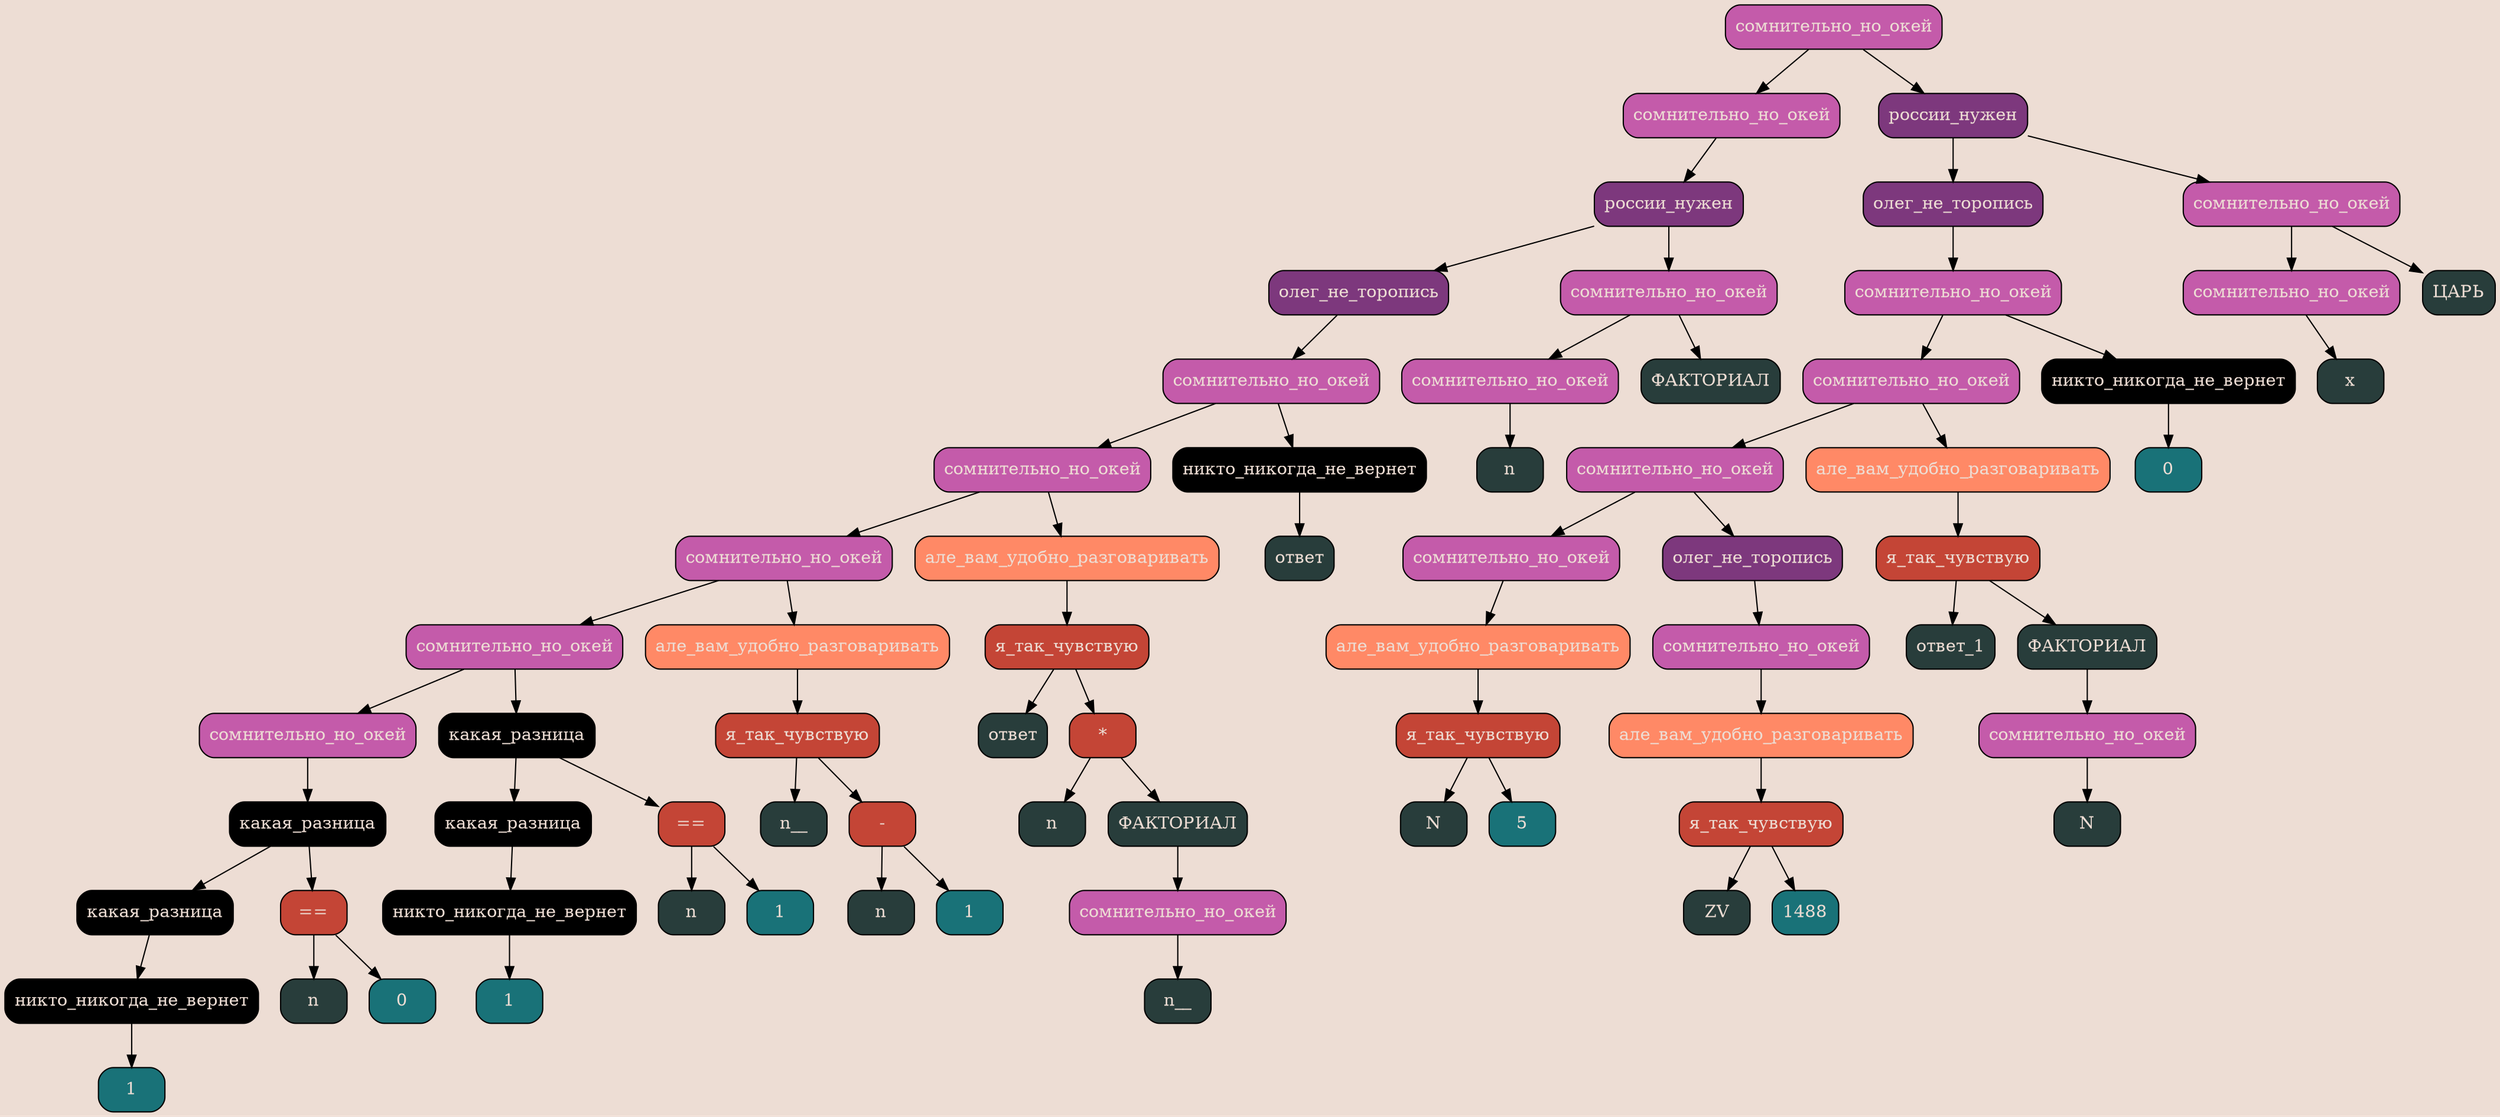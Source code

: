 digraph TREE {
bgcolor ="#EDDDD4"
	node_1543797114 [style = "filled, rounded", shape = rectangle, label = "сомнительно_но_окей", fillcolor = "#C45BAA", fontcolor = "#EDDDD4"];
	node_951099552 [style = "filled, rounded", shape = rectangle, label = "сомнительно_но_окей", fillcolor = "#C45BAA", fontcolor = "#EDDDD4"];
	node_2134116442 [style = "filled, rounded", shape = rectangle, label = "россии_нужен", fillcolor = "#7D387D", fontcolor = "#EDDDD4"];
	node_1477986071 [style = "filled, rounded", shape = rectangle, label = "олег_не_торопись", fillcolor = "#7D387D", fontcolor = "#EDDDD4"];
	node_1151146158 [style = "filled, rounded", shape = rectangle, label = "сомнительно_но_окей", fillcolor = "#C45BAA", fontcolor = "#EDDDD4"];
	node_1844193783 [style = "filled, rounded", shape = rectangle, label = "сомнительно_но_окей", fillcolor = "#C45BAA", fontcolor = "#EDDDD4"];
	node_81174876 [style = "filled, rounded", shape = rectangle, label = "сомнительно_но_окей", fillcolor = "#C45BAA", fontcolor = "#EDDDD4"];
	node_326836500 [style = "filled, rounded", shape = rectangle, label = "сомнительно_но_окей", fillcolor = "#C45BAA", fontcolor = "#EDDDD4"];
	node_759405495 [style = "filled, rounded", shape = rectangle, label = "сомнительно_но_окей", fillcolor = "#C45BAA", fontcolor = "#EDDDD4"];
	node_1149141318 [style = "filled, rounded", shape = rectangle, label = "какая_разница", fillcolor = "#000000", fontcolor = "#EDDDD4"];
	node_1938977780 [style = "filled, rounded", shape = rectangle, label = "какая_разница", fillcolor = "#000000", fontcolor = "#EDDDD4"];
	node_1611302695 [style = "filled, rounded", shape = rectangle, label = "никто_никогда_не_вернет", fillcolor = "#000000", fontcolor = "#EDDDD4"];
	node_581101892 [style = "filled, rounded", shape = rectangle, label = "1", fillcolor = "#197278", fontcolor = "#EDDDD4"];
	node_1611302695 -> node_581101892;
	node_1938977780 -> node_1611302695;
	node_203645747 [style = "filled, rounded", shape = rectangle, label = "==", fillcolor = "#C44536", fontcolor = "#EDDDD4"];
	node_2066330266 [style = "filled, rounded", shape = rectangle, label = "n", fillcolor = "#283D3B", fontcolor = "#EDDDD4"];
	node_959216608 [style = "filled, rounded", shape = rectangle, label = "0", fillcolor = "#197278", fontcolor = "#EDDDD4"];
	node_203645747 -> node_2066330266;
	node_203645747 -> node_959216608;
	node_1149141318 -> node_1938977780;
	node_1149141318 -> node_203645747;
	node_759405495 -> node_1149141318;
	node_1514468408 [style = "filled, rounded", shape = rectangle, label = "какая_разница", fillcolor = "#000000", fontcolor = "#EDDDD4"];
	node_204838359 [style = "filled, rounded", shape = rectangle, label = "какая_разница", fillcolor = "#000000", fontcolor = "#EDDDD4"];
	node_1995982537 [style = "filled, rounded", shape = rectangle, label = "никто_никогда_не_вернет", fillcolor = "#000000", fontcolor = "#EDDDD4"];
	node_1422528542 [style = "filled, rounded", shape = rectangle, label = "1", fillcolor = "#197278", fontcolor = "#EDDDD4"];
	node_1995982537 -> node_1422528542;
	node_204838359 -> node_1995982537;
	node_2146352132 [style = "filled, rounded", shape = rectangle, label = "==", fillcolor = "#C44536", fontcolor = "#EDDDD4"];
	node_1000387474 [style = "filled, rounded", shape = rectangle, label = "n", fillcolor = "#283D3B", fontcolor = "#EDDDD4"];
	node_353586501 [style = "filled, rounded", shape = rectangle, label = "1", fillcolor = "#197278", fontcolor = "#EDDDD4"];
	node_2146352132 -> node_1000387474;
	node_2146352132 -> node_353586501;
	node_1514468408 -> node_204838359;
	node_1514468408 -> node_2146352132;
	node_326836500 -> node_759405495;
	node_326836500 -> node_1514468408;
	node_1555307191 [style = "filled, rounded", shape = rectangle, label = "але_вам_удобно_разговаривать", fillcolor = "#FF8966", fontcolor = "#EDDDD4"];
	node_1355154804 [style = "filled, rounded", shape = rectangle, label = "я_так_чувствую", fillcolor = "#C44536", fontcolor = "#EDDDD4"];
	node_173672987 [style = "filled, rounded", shape = rectangle, label = "n__", fillcolor = "#283D3B", fontcolor = "#EDDDD4"];
	node_1634275043 [style = "filled, rounded", shape = rectangle, label = "-", fillcolor = "#C44536", fontcolor = "#EDDDD4"];
	node_1492340747 [style = "filled, rounded", shape = rectangle, label = "n", fillcolor = "#283D3B", fontcolor = "#EDDDD4"];
	node_384018591 [style = "filled, rounded", shape = rectangle, label = "1", fillcolor = "#197278", fontcolor = "#EDDDD4"];
	node_1634275043 -> node_1492340747;
	node_1634275043 -> node_384018591;
	node_1355154804 -> node_173672987;
	node_1355154804 -> node_1634275043;
	node_1555307191 -> node_1355154804;
	node_81174876 -> node_326836500;
	node_81174876 -> node_1555307191;
	node_553859496 [style = "filled, rounded", shape = rectangle, label = "але_вам_удобно_разговаривать", fillcolor = "#FF8966", fontcolor = "#EDDDD4"];
	node_53834727 [style = "filled, rounded", shape = rectangle, label = "я_так_чувствую", fillcolor = "#C44536", fontcolor = "#EDDDD4"];
	node_1927815705 [style = "filled, rounded", shape = rectangle, label = "ответ", fillcolor = "#283D3B", fontcolor = "#EDDDD4"];
	node_1504959048 [style = "filled, rounded", shape = rectangle, label = "*", fillcolor = "#C44536", fontcolor = "#EDDDD4"];
	node_40467521 [style = "filled, rounded", shape = rectangle, label = "n", fillcolor = "#283D3B", fontcolor = "#EDDDD4"];
	node_1258318128 [style = "filled, rounded", shape = rectangle, label = "ФАКТОРИАЛ", fillcolor = "#283D3B", fontcolor = "#EDDDD4"];
	node_508621558 [style = "filled, rounded", shape = rectangle, label = "сомнительно_но_окей", fillcolor = "#C45BAA", fontcolor = "#EDDDD4"];
	node_1884661304 [style = "filled, rounded", shape = rectangle, label = "n__", fillcolor = "#283D3B", fontcolor = "#EDDDD4"];
	node_508621558 -> node_1884661304;
	node_1258318128 -> node_508621558;
	node_1504959048 -> node_40467521;
	node_1504959048 -> node_1258318128;
	node_53834727 -> node_1927815705;
	node_53834727 -> node_1504959048;
	node_553859496 -> node_53834727;
	node_1844193783 -> node_81174876;
	node_1844193783 -> node_553859496;
	node_1339493005 [style = "filled, rounded", shape = rectangle, label = "никто_никогда_не_вернет", fillcolor = "#000000", fontcolor = "#EDDDD4"];
	node_835458059 [style = "filled, rounded", shape = rectangle, label = "ответ", fillcolor = "#283D3B", fontcolor = "#EDDDD4"];
	node_1339493005 -> node_835458059;
	node_1151146158 -> node_1844193783;
	node_1151146158 -> node_1339493005;
	node_1477986071 -> node_1151146158;
	node_496583151 [style = "filled, rounded", shape = rectangle, label = "сомнительно_но_окей", fillcolor = "#C45BAA", fontcolor = "#EDDDD4"];
	node_341150675 [style = "filled, rounded", shape = rectangle, label = "сомнительно_но_окей", fillcolor = "#C45BAA", fontcolor = "#EDDDD4"];
	node_626952191 [style = "filled, rounded", shape = rectangle, label = "n", fillcolor = "#283D3B", fontcolor = "#EDDDD4"];
	node_341150675 -> node_626952191;
	node_2107885847 [style = "filled, rounded", shape = rectangle, label = "ФАКТОРИАЛ", fillcolor = "#283D3B", fontcolor = "#EDDDD4"];
	node_496583151 -> node_341150675;
	node_496583151 -> node_2107885847;
	node_2134116442 -> node_1477986071;
	node_2134116442 -> node_496583151;
	node_951099552 -> node_2134116442;
	node_922252567 [style = "filled, rounded", shape = rectangle, label = "россии_нужен", fillcolor = "#7D387D", fontcolor = "#EDDDD4"];
	node_830597938 [style = "filled, rounded", shape = rectangle, label = "олег_не_торопись", fillcolor = "#7D387D", fontcolor = "#EDDDD4"];
	node_2026732465 [style = "filled, rounded", shape = rectangle, label = "сомнительно_но_окей", fillcolor = "#C45BAA", fontcolor = "#EDDDD4"];
	node_1881469175 [style = "filled, rounded", shape = rectangle, label = "сомнительно_но_окей", fillcolor = "#C45BAA", fontcolor = "#EDDDD4"];
	node_197582698 [style = "filled, rounded", shape = rectangle, label = "сомнительно_но_окей", fillcolor = "#C45BAA", fontcolor = "#EDDDD4"];
	node_84087176 [style = "filled, rounded", shape = rectangle, label = "сомнительно_но_окей", fillcolor = "#C45BAA", fontcolor = "#EDDDD4"];
	node_1729968065 [style = "filled, rounded", shape = rectangle, label = "але_вам_удобно_разговаривать", fillcolor = "#FF8966", fontcolor = "#EDDDD4"];
	node_1620111240 [style = "filled, rounded", shape = rectangle, label = "я_так_чувствую", fillcolor = "#C44536", fontcolor = "#EDDDD4"];
	node_82955660 [style = "filled, rounded", shape = rectangle, label = "N", fillcolor = "#283D3B", fontcolor = "#EDDDD4"];
	node_582871891 [style = "filled, rounded", shape = rectangle, label = "5", fillcolor = "#197278", fontcolor = "#EDDDD4"];
	node_1620111240 -> node_82955660;
	node_1620111240 -> node_582871891;
	node_1729968065 -> node_1620111240;
	node_84087176 -> node_1729968065;
	node_1973697741 [style = "filled, rounded", shape = rectangle, label = "олег_не_торопись", fillcolor = "#7D387D", fontcolor = "#EDDDD4"];
	node_1638262851 [style = "filled, rounded", shape = rectangle, label = "сомнительно_но_окей", fillcolor = "#C45BAA", fontcolor = "#EDDDD4"];
	node_1938026696 [style = "filled, rounded", shape = rectangle, label = "але_вам_удобно_разговаривать", fillcolor = "#FF8966", fontcolor = "#EDDDD4"];
	node_2147370729 [style = "filled, rounded", shape = rectangle, label = "я_так_чувствую", fillcolor = "#C44536", fontcolor = "#EDDDD4"];
	node_1125054247 [style = "filled, rounded", shape = rectangle, label = "ZV", fillcolor = "#283D3B", fontcolor = "#EDDDD4"];
	node_1282883795 [style = "filled, rounded", shape = rectangle, label = "1488", fillcolor = "#197278", fontcolor = "#EDDDD4"];
	node_2147370729 -> node_1125054247;
	node_2147370729 -> node_1282883795;
	node_1938026696 -> node_2147370729;
	node_1638262851 -> node_1938026696;
	node_1973697741 -> node_1638262851;
	node_197582698 -> node_84087176;
	node_197582698 -> node_1973697741;
	node_383905672 [style = "filled, rounded", shape = rectangle, label = "але_вам_удобно_разговаривать", fillcolor = "#FF8966", fontcolor = "#EDDDD4"];
	node_1678913743 [style = "filled, rounded", shape = rectangle, label = "я_так_чувствую", fillcolor = "#C44536", fontcolor = "#EDDDD4"];
	node_1336718522 [style = "filled, rounded", shape = rectangle, label = "ответ_1", fillcolor = "#283D3B", fontcolor = "#EDDDD4"];
	node_164237729 [style = "filled, rounded", shape = rectangle, label = "ФАКТОРИАЛ", fillcolor = "#283D3B", fontcolor = "#EDDDD4"];
	node_1036389144 [style = "filled, rounded", shape = rectangle, label = "сомнительно_но_окей", fillcolor = "#C45BAA", fontcolor = "#EDDDD4"];
	node_1377186043 [style = "filled, rounded", shape = rectangle, label = "N", fillcolor = "#283D3B", fontcolor = "#EDDDD4"];
	node_1036389144 -> node_1377186043;
	node_164237729 -> node_1036389144;
	node_1678913743 -> node_1336718522;
	node_1678913743 -> node_164237729;
	node_383905672 -> node_1678913743;
	node_1881469175 -> node_197582698;
	node_1881469175 -> node_383905672;
	node_1422555858 [style = "filled, rounded", shape = rectangle, label = "никто_никогда_не_вернет", fillcolor = "#000000", fontcolor = "#EDDDD4"];
	node_1545010702 [style = "filled, rounded", shape = rectangle, label = "0", fillcolor = "#197278", fontcolor = "#EDDDD4"];
	node_1422555858 -> node_1545010702;
	node_2026732465 -> node_1881469175;
	node_2026732465 -> node_1422555858;
	node_830597938 -> node_2026732465;
	node_1114363700 [style = "filled, rounded", shape = rectangle, label = "сомнительно_но_окей", fillcolor = "#C45BAA", fontcolor = "#EDDDD4"];
	node_614565215 [style = "filled, rounded", shape = rectangle, label = "сомнительно_но_окей", fillcolor = "#C45BAA", fontcolor = "#EDDDD4"];
	node_232985113 [style = "filled, rounded", shape = rectangle, label = "x", fillcolor = "#283D3B", fontcolor = "#EDDDD4"];
	node_614565215 -> node_232985113;
	node_1610946851 [style = "filled, rounded", shape = rectangle, label = "ЦАРЬ", fillcolor = "#283D3B", fontcolor = "#EDDDD4"];
	node_1114363700 -> node_614565215;
	node_1114363700 -> node_1610946851;
	node_922252567 -> node_830597938;
	node_922252567 -> node_1114363700;
	node_1543797114 -> node_951099552;
	node_1543797114 -> node_922252567;
}
